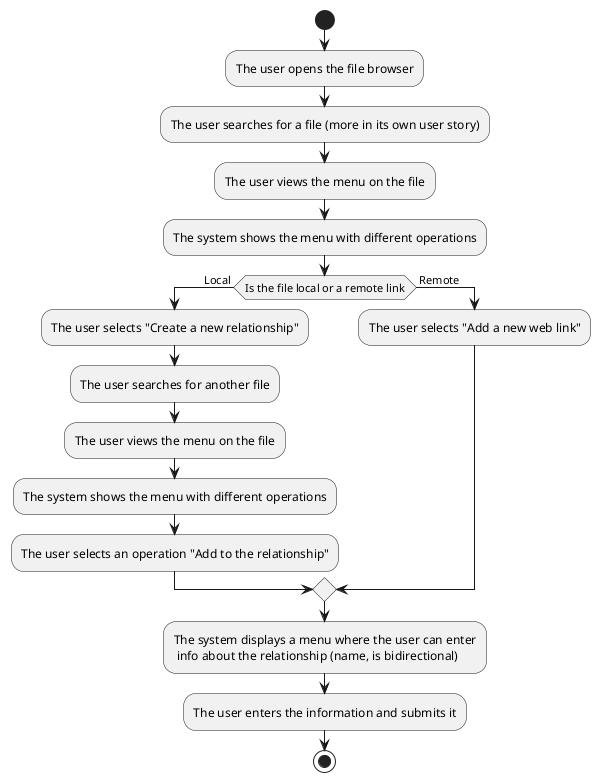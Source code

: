 @startuml
start
:The user opens the file browser;
:The user searches for a file (more in its own user story);
:The user views the menu on the file;
:The system shows the menu with different operations;
if (Is the file local or a remote link) then ( Local )
:The user selects "Create a new relationship";
:The user searches for another file;
:The user views the menu on the file;
:The system shows the menu with different operations;
:The user selects an operation "Add to the relationship";
else ( Remote )
:The user selects "Add a new web link";
endif
:The system displays a menu where the user can enter\n info about the relationship (name, is bidirectional);
:The user enters the information and submits it;
stop
@enduml